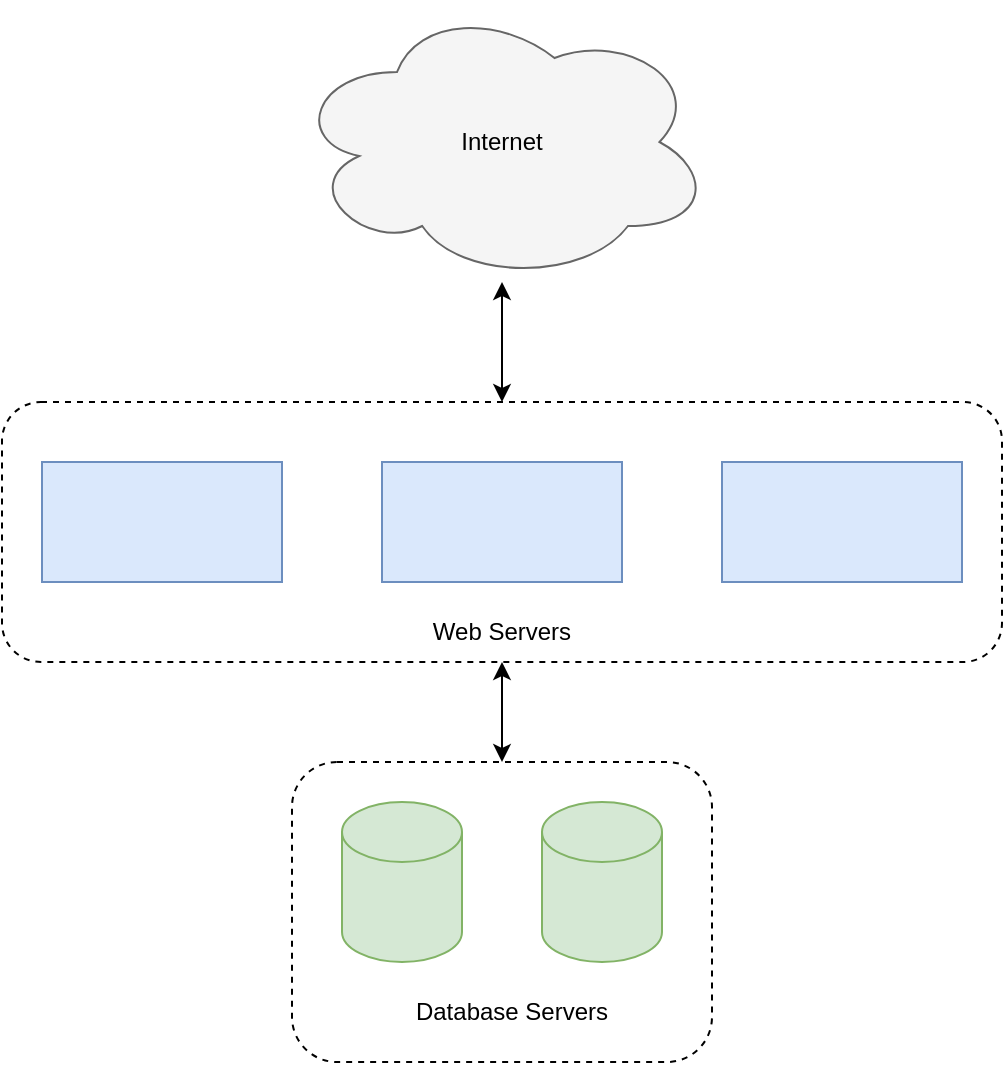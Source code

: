 <mxfile version="14.4.2" type="device"><diagram id="0ZKcbvPleQ48eA_KG2Ht" name="Page-1"><mxGraphModel dx="1102" dy="1000" grid="1" gridSize="10" guides="1" tooltips="1" connect="1" arrows="1" fold="1" page="1" pageScale="1" pageWidth="850" pageHeight="1100" math="0" shadow="0"><root><mxCell id="0"/><mxCell id="1" parent="0"/><mxCell id="bDDRJ0pbPlzJ6PDNoybD-1" value="" style="shape=cylinder3;whiteSpace=wrap;html=1;boundedLbl=1;backgroundOutline=1;size=15;fillColor=#d5e8d4;strokeColor=#82b366;" vertex="1" parent="1"><mxGeometry x="330" y="540" width="60" height="80" as="geometry"/></mxCell><mxCell id="bDDRJ0pbPlzJ6PDNoybD-2" value="" style="shape=cylinder3;whiteSpace=wrap;html=1;boundedLbl=1;backgroundOutline=1;size=15;fillColor=#d5e8d4;strokeColor=#82b366;" vertex="1" parent="1"><mxGeometry x="430" y="540" width="60" height="80" as="geometry"/></mxCell><mxCell id="bDDRJ0pbPlzJ6PDNoybD-3" value="" style="rounded=0;whiteSpace=wrap;html=1;fillColor=#dae8fc;strokeColor=#6c8ebf;" vertex="1" parent="1"><mxGeometry x="180" y="370" width="120" height="60" as="geometry"/></mxCell><mxCell id="bDDRJ0pbPlzJ6PDNoybD-4" value="" style="rounded=0;whiteSpace=wrap;html=1;fillColor=#dae8fc;strokeColor=#6c8ebf;" vertex="1" parent="1"><mxGeometry x="350" y="370" width="120" height="60" as="geometry"/></mxCell><mxCell id="bDDRJ0pbPlzJ6PDNoybD-5" value="" style="rounded=0;whiteSpace=wrap;html=1;fillColor=#dae8fc;strokeColor=#6c8ebf;" vertex="1" parent="1"><mxGeometry x="520" y="370" width="120" height="60" as="geometry"/></mxCell><mxCell id="bDDRJ0pbPlzJ6PDNoybD-18" style="edgeStyle=orthogonalEdgeStyle;rounded=0;orthogonalLoop=1;jettySize=auto;html=1;exitX=0.5;exitY=0;exitDx=0;exitDy=0;entryX=0.5;entryY=1;entryDx=0;entryDy=0;startArrow=classic;startFill=1;" edge="1" parent="1" source="bDDRJ0pbPlzJ6PDNoybD-8" target="bDDRJ0pbPlzJ6PDNoybD-13"><mxGeometry relative="1" as="geometry"/></mxCell><mxCell id="bDDRJ0pbPlzJ6PDNoybD-8" value="" style="rounded=1;whiteSpace=wrap;html=1;dashed=1;fillColor=none;" vertex="1" parent="1"><mxGeometry x="305" y="520" width="210" height="150" as="geometry"/></mxCell><mxCell id="bDDRJ0pbPlzJ6PDNoybD-17" style="edgeStyle=orthogonalEdgeStyle;rounded=0;orthogonalLoop=1;jettySize=auto;html=1;exitX=0.5;exitY=0;exitDx=0;exitDy=0;startArrow=classic;startFill=1;" edge="1" parent="1" source="bDDRJ0pbPlzJ6PDNoybD-9" target="bDDRJ0pbPlzJ6PDNoybD-14"><mxGeometry relative="1" as="geometry"/></mxCell><mxCell id="bDDRJ0pbPlzJ6PDNoybD-9" value="" style="rounded=1;whiteSpace=wrap;html=1;dashed=1;fillColor=none;" vertex="1" parent="1"><mxGeometry x="160" y="340" width="500" height="130" as="geometry"/></mxCell><mxCell id="bDDRJ0pbPlzJ6PDNoybD-10" value="Database Servers" style="text;html=1;strokeColor=none;fillColor=none;align=center;verticalAlign=middle;whiteSpace=wrap;rounded=0;dashed=1;" vertex="1" parent="1"><mxGeometry x="340" y="630" width="150" height="30" as="geometry"/></mxCell><mxCell id="bDDRJ0pbPlzJ6PDNoybD-13" value="Web Servers" style="text;html=1;strokeColor=none;fillColor=none;align=center;verticalAlign=middle;whiteSpace=wrap;rounded=0;dashed=1;" vertex="1" parent="1"><mxGeometry x="335" y="440" width="150" height="30" as="geometry"/></mxCell><mxCell id="bDDRJ0pbPlzJ6PDNoybD-14" value="" style="ellipse;shape=cloud;whiteSpace=wrap;html=1;fillColor=#f5f5f5;strokeColor=#666666;fontColor=#333333;" vertex="1" parent="1"><mxGeometry x="305" y="140" width="210" height="140" as="geometry"/></mxCell><mxCell id="bDDRJ0pbPlzJ6PDNoybD-15" value="Internet" style="text;html=1;strokeColor=none;fillColor=none;align=center;verticalAlign=middle;whiteSpace=wrap;rounded=0;" vertex="1" parent="1"><mxGeometry x="375" y="200" width="70" height="20" as="geometry"/></mxCell></root></mxGraphModel></diagram></mxfile>